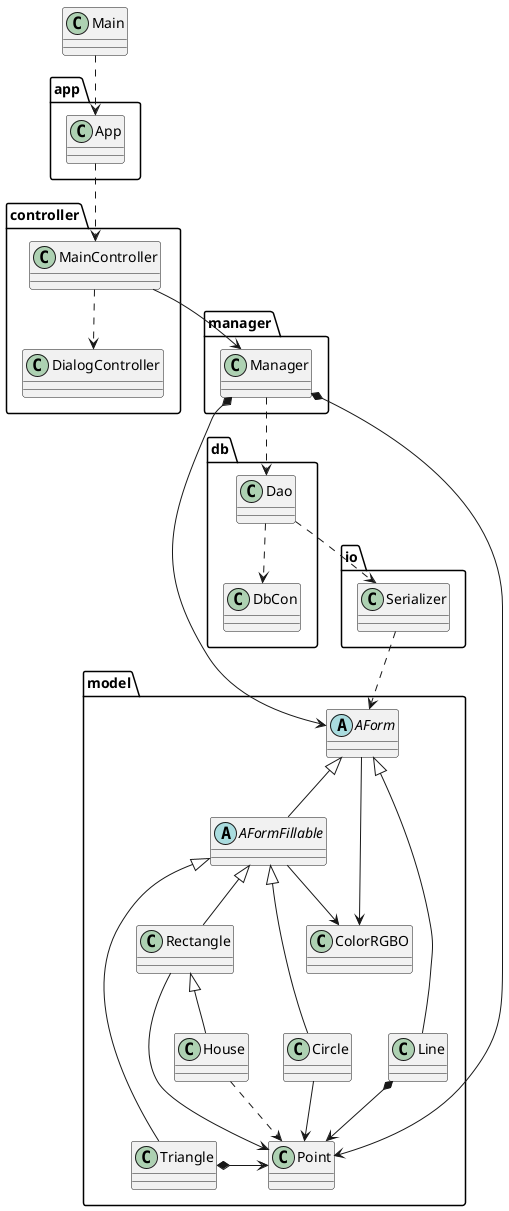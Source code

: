 @startuml
class controller.DialogController {
}
class manager.Manager {
}
class app.App {
}
abstract class model.AForm {
}
class model.Line {
}
class io.Serializer {
}
class db.DbCon {
}
class db.Dao {
}
class controller.MainController {
}
class model.House {
}
class model.Circle {
}
class Main {
}
class model.Point {
}
abstract class model.AFormFillable {
}
class model.ColorRGBO {
}
class model.Rectangle {
}
class model.Triangle {
}

Main ..> app.App
app.App ..> controller.MainController
controller.MainController ..> controller.DialogController
controller.MainController --> manager.Manager
manager.Manager *-> model.AForm
manager.Manager *-> model.Point
model.AForm --> model.ColorRGBO
model.AFormFillable --> model.ColorRGBO
model.Line *-> model.Point
model.Triangle *-> model.Point
model.Circle --> model.Point
model.Rectangle --> model.Point
model.House ..> model.Point
model.AForm <|-- model.Line
model.Rectangle <|-- model.House
model.AFormFillable <|-- model.Circle
model.AForm <|-- model.AFormFillable
model.AFormFillable <|-- model.Rectangle
model.AFormFillable <|-- model.Triangle
db.Dao ..> db.DbCon
db.Dao ..> io.Serializer
manager.Manager ..> db.Dao
io.Serializer ..> model.AForm
@enduml